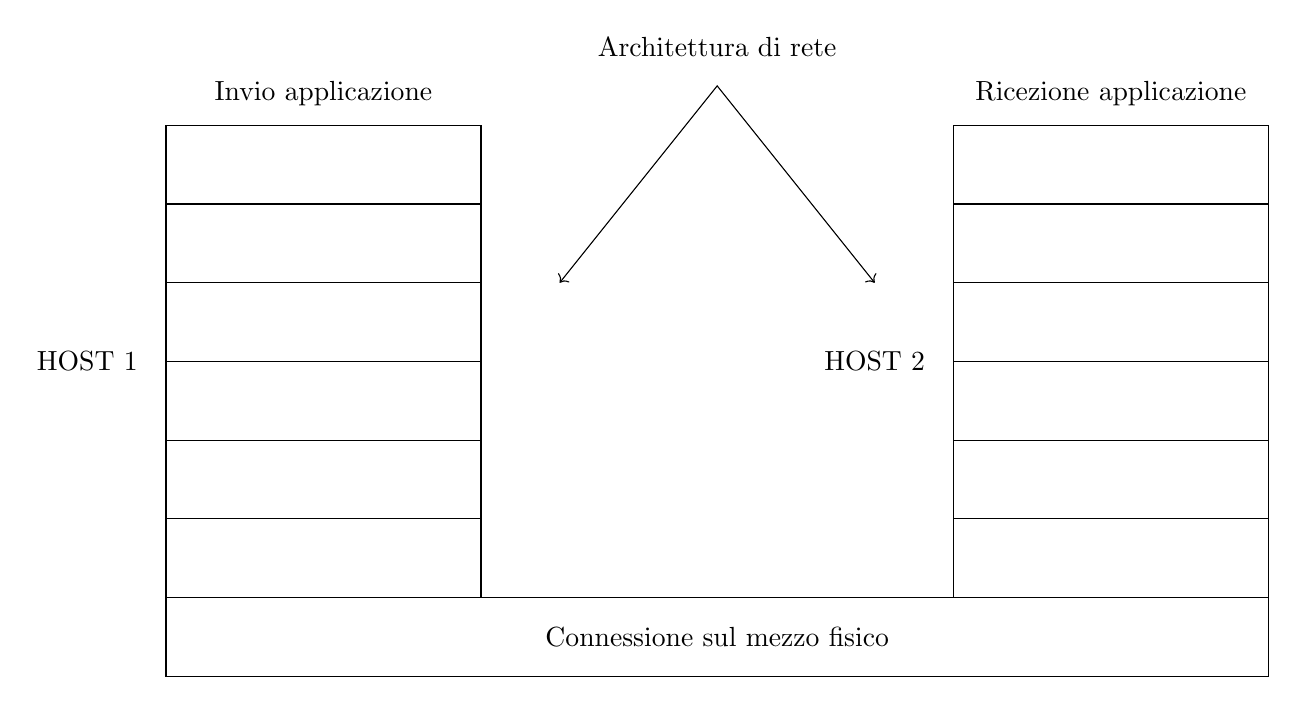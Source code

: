 ﻿\begin{tikzpicture}
% stacjk applicazione invio
\draw (0,0) -- (0,1) -- (14,1) -- (14,0) -- cycle;
\draw (0,1) -- (0,2) -- (4,2) -- (4,1) -- cycle;
\draw (0,2) -- (0,3) -- (4,3) -- (4,2) -- cycle;
\draw (0,3) -- (0,4) -- (4,4) -- (4,3) -- cycle;
\draw (0,4) -- (0,5) -- (4,5) -- (4,4) -- cycle;
\draw (0,5) -- (0,6) -- (4,6) -- (4,5) -- cycle;
\draw (0,6) -- (0,7) -- (4,7) -- (4,6) -- cycle;



\draw (10,1) -- (10,2) -- (14,2) -- (14,1) -- cycle;
\draw (10,2) -- (10,3) -- (14,3) -- (14,2) -- cycle;
\draw (10,3) -- (10,4) -- (14,4) -- (14,3) -- cycle;
\draw (10,4) -- (10,5) -- (14,5) -- (14,4) -- cycle;
\draw (10,5) -- (10,6) -- (14,6) -- (14,5) -- cycle;
\draw (10,6) -- (10,7) -- (14,7) -- (14,6) -- cycle;

\node at (7,.5) {Connessione sul mezzo fisico};
\node at (-1,4) {HOST 1};
\node at (9,4) {HOST 2};
\node at (2,7.4) {Invio applicazione};
\node at (12,7.4) {Ricezione applicazione};

\node at (7,8) {Architettura di rete};
\draw[<->]  (5,5) -- (7,7.5) -- (9,5);

\end{tikzpicture}